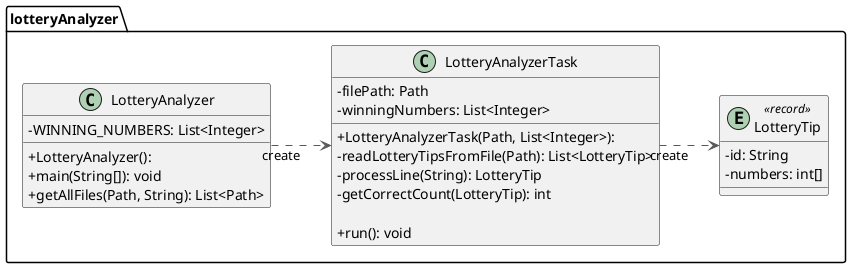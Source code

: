 @startuml

left to right direction
skinparam linetype ortho
skinparam classAttributeIconSize 0

package "lotteryAnalyzer" {

entity LotteryTip << record >> {
  - id: String
  - numbers: int[]
}

class LotteryAnalyzer {
  - WINNING_NUMBERS: List<Integer>
  + LotteryAnalyzer():
  + main(String[]): void
  + getAllFiles(Path, String): List<Path>
}

class LotteryAnalyzerTask {
  - filePath: Path
  - winningNumbers: List<Integer>
  + LotteryAnalyzerTask(Path, List<Integer>):
  - readLotteryTipsFromFile(Path): List<LotteryTip>
  - processLine(String): LotteryTip
  - getCorrectCount(LotteryTip): int

  + run(): void
}

LotteryAnalyzer      -[#595959,dashed]->  LotteryAnalyzerTask : "«create»"
LotteryAnalyzerTask  -[#595959,dashed]->  LotteryTip        : "«create»"
}


@enduml
